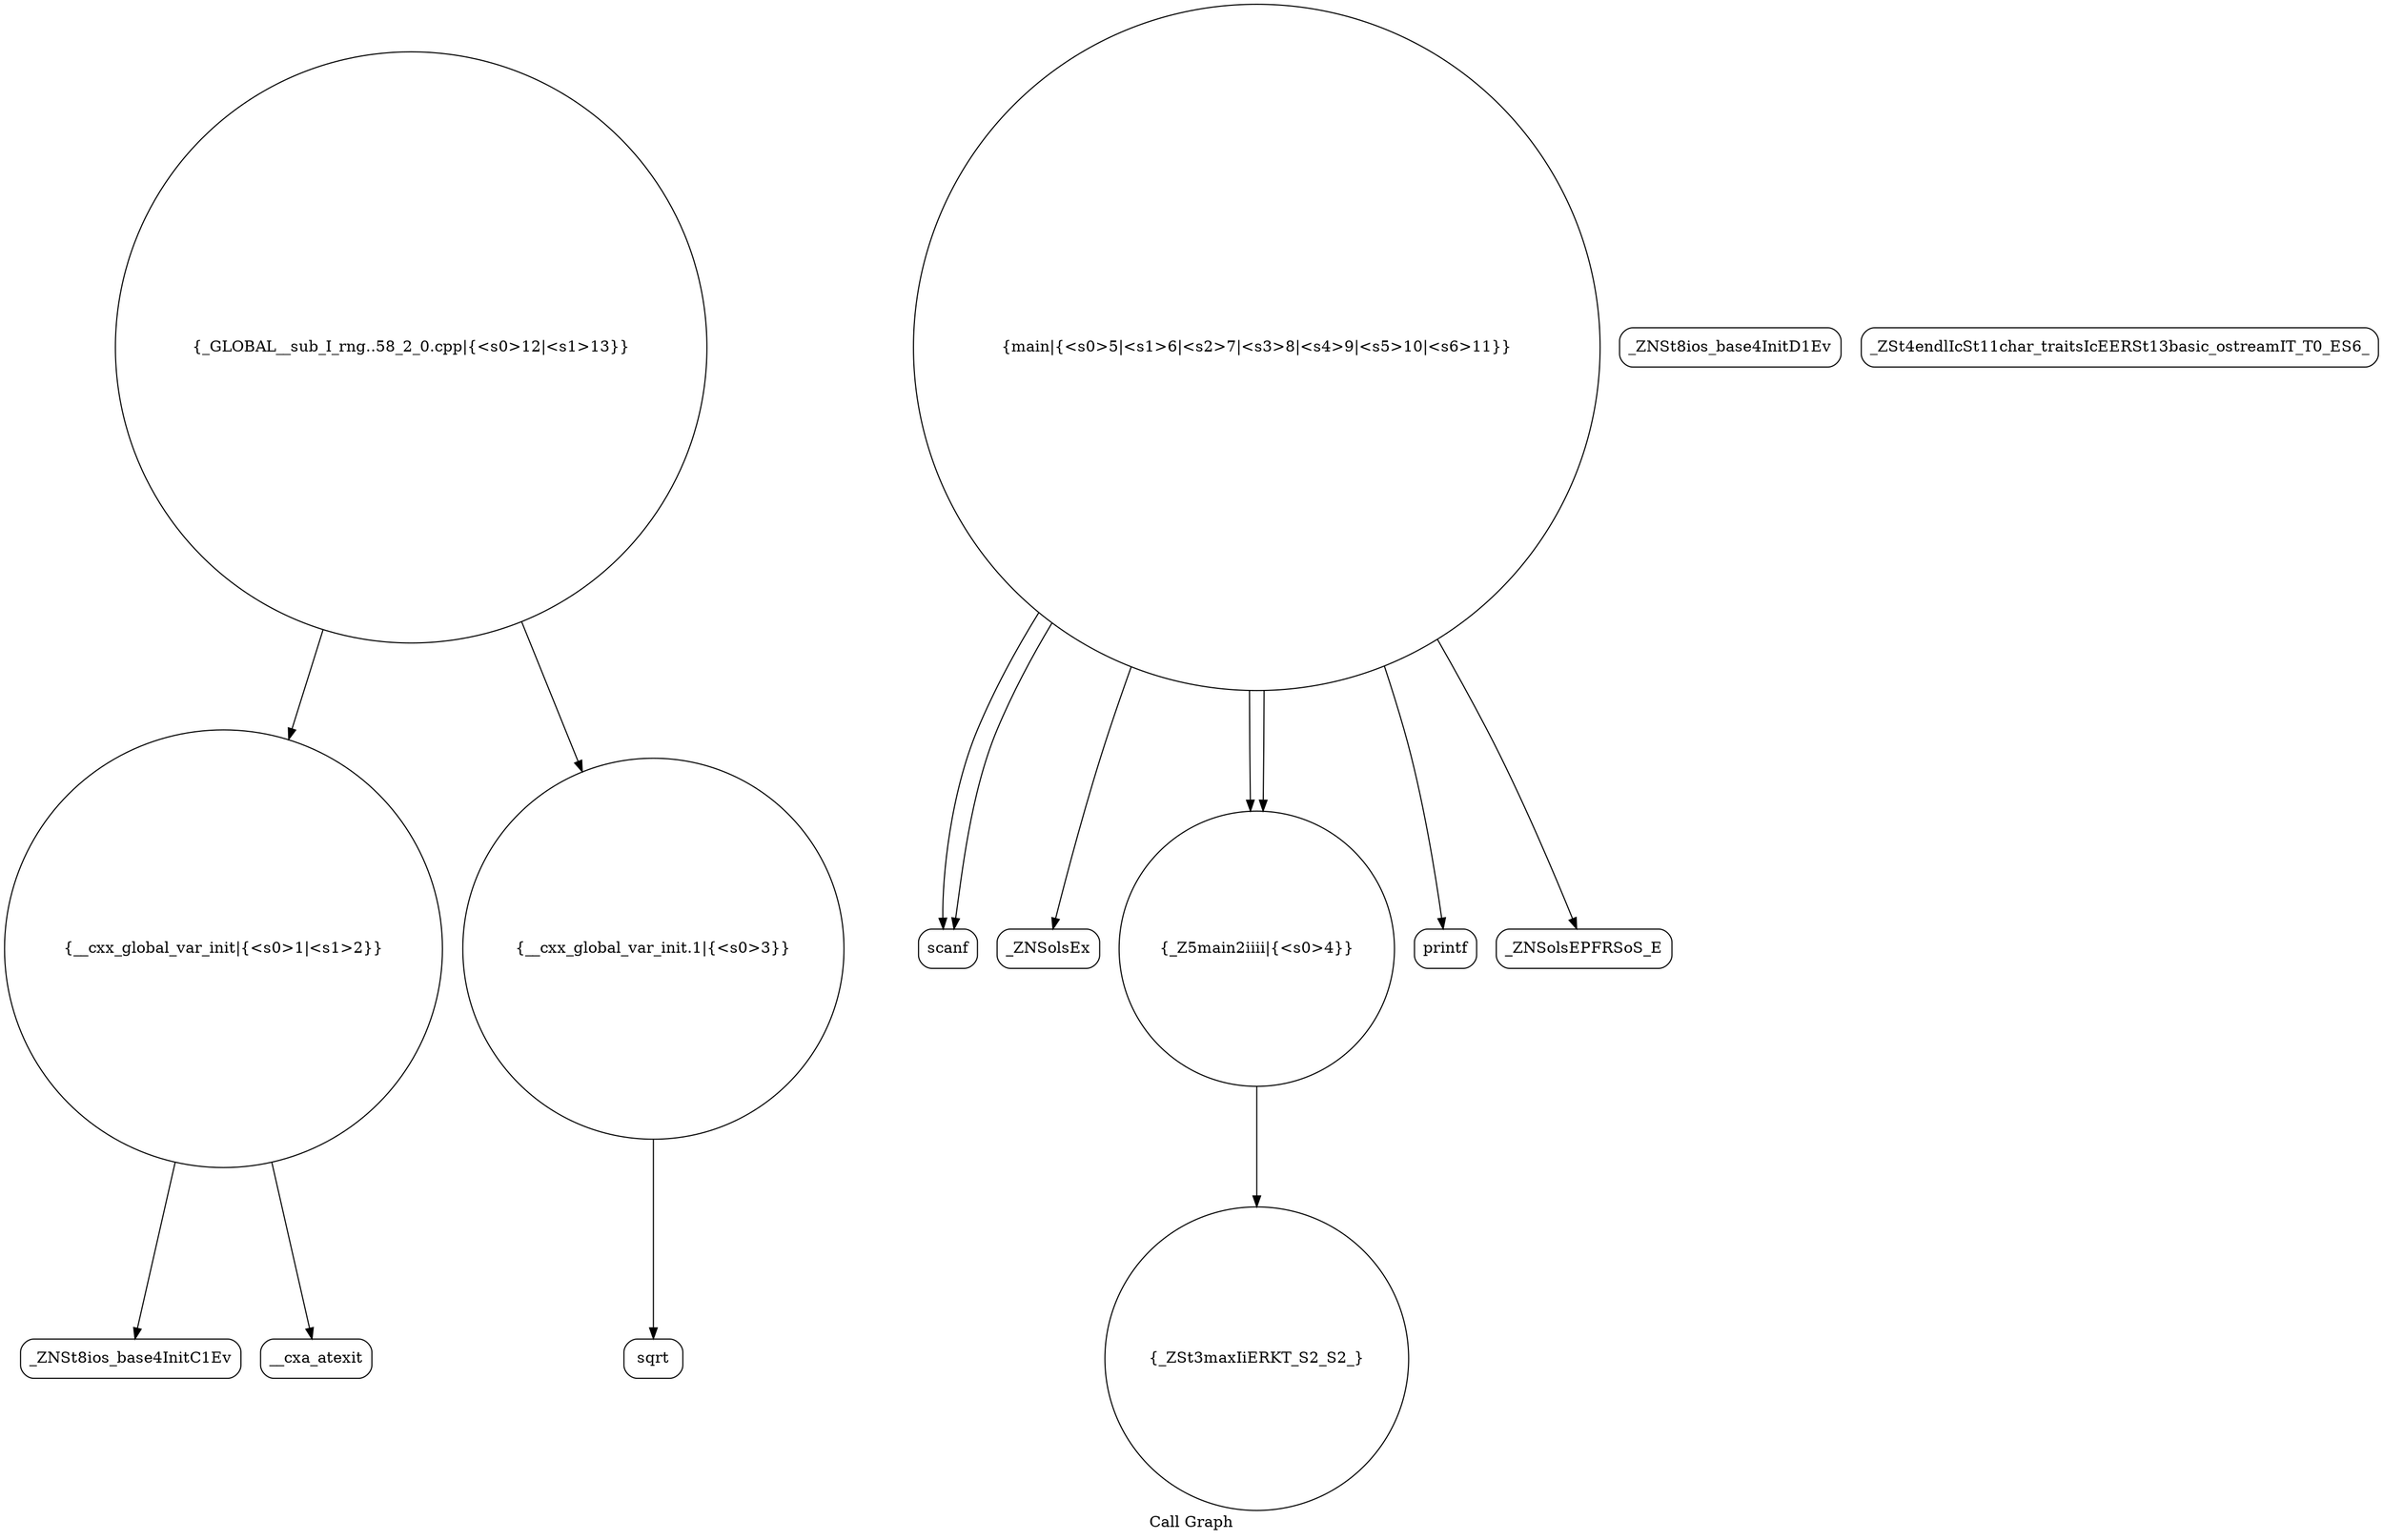 digraph "Call Graph" {
	label="Call Graph";

	Node0x561fd0cc6380 [shape=record,shape=circle,label="{__cxx_global_var_init|{<s0>1|<s1>2}}"];
	Node0x561fd0cc6380:s0 -> Node0x561fd0cc6810[color=black];
	Node0x561fd0cc6380:s1 -> Node0x561fd0cc6910[color=black];
	Node0x561fd0cc6b10 [shape=record,shape=circle,label="{_ZSt3maxIiERKT_S2_S2_}"];
	Node0x561fd0cc6e90 [shape=record,shape=circle,label="{_GLOBAL__sub_I_rng..58_2_0.cpp|{<s0>12|<s1>13}}"];
	Node0x561fd0cc6e90:s0 -> Node0x561fd0cc6380[color=black];
	Node0x561fd0cc6e90:s1 -> Node0x561fd0cc6990[color=black];
	Node0x561fd0cc6890 [shape=record,shape=Mrecord,label="{_ZNSt8ios_base4InitD1Ev}"];
	Node0x561fd0cc6c10 [shape=record,shape=Mrecord,label="{scanf}"];
	Node0x561fd0cc6990 [shape=record,shape=circle,label="{__cxx_global_var_init.1|{<s0>3}}"];
	Node0x561fd0cc6990:s0 -> Node0x561fd0cc6a10[color=black];
	Node0x561fd0cc6d10 [shape=record,shape=Mrecord,label="{_ZNSolsEx}"];
	Node0x561fd0cc6a90 [shape=record,shape=circle,label="{_Z5main2iiii|{<s0>4}}"];
	Node0x561fd0cc6a90:s0 -> Node0x561fd0cc6b10[color=black];
	Node0x561fd0cc6e10 [shape=record,shape=Mrecord,label="{_ZSt4endlIcSt11char_traitsIcEERSt13basic_ostreamIT_T0_ES6_}"];
	Node0x561fd0cc6810 [shape=record,shape=Mrecord,label="{_ZNSt8ios_base4InitC1Ev}"];
	Node0x561fd0cc6b90 [shape=record,shape=circle,label="{main|{<s0>5|<s1>6|<s2>7|<s3>8|<s4>9|<s5>10|<s6>11}}"];
	Node0x561fd0cc6b90:s0 -> Node0x561fd0cc6c10[color=black];
	Node0x561fd0cc6b90:s1 -> Node0x561fd0cc6c10[color=black];
	Node0x561fd0cc6b90:s2 -> Node0x561fd0cc6a90[color=black];
	Node0x561fd0cc6b90:s3 -> Node0x561fd0cc6a90[color=black];
	Node0x561fd0cc6b90:s4 -> Node0x561fd0cc6c90[color=black];
	Node0x561fd0cc6b90:s5 -> Node0x561fd0cc6d10[color=black];
	Node0x561fd0cc6b90:s6 -> Node0x561fd0cc6d90[color=black];
	Node0x561fd0cc6910 [shape=record,shape=Mrecord,label="{__cxa_atexit}"];
	Node0x561fd0cc6c90 [shape=record,shape=Mrecord,label="{printf}"];
	Node0x561fd0cc6a10 [shape=record,shape=Mrecord,label="{sqrt}"];
	Node0x561fd0cc6d90 [shape=record,shape=Mrecord,label="{_ZNSolsEPFRSoS_E}"];
}
